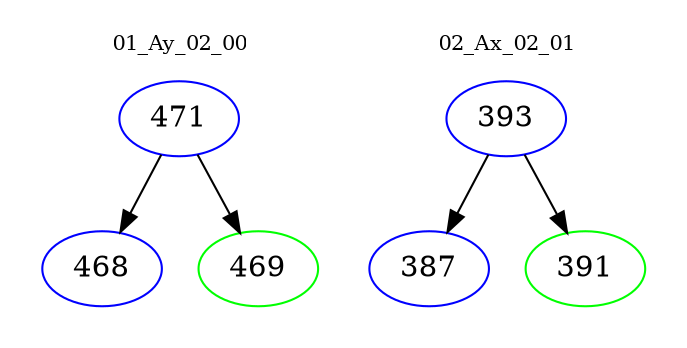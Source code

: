 digraph{
subgraph cluster_0 {
color = white
label = "01_Ay_02_00";
fontsize=10;
T0_471 [label="471", color="blue"]
T0_471 -> T0_468 [color="black"]
T0_468 [label="468", color="blue"]
T0_471 -> T0_469 [color="black"]
T0_469 [label="469", color="green"]
}
subgraph cluster_1 {
color = white
label = "02_Ax_02_01";
fontsize=10;
T1_393 [label="393", color="blue"]
T1_393 -> T1_387 [color="black"]
T1_387 [label="387", color="blue"]
T1_393 -> T1_391 [color="black"]
T1_391 [label="391", color="green"]
}
}
